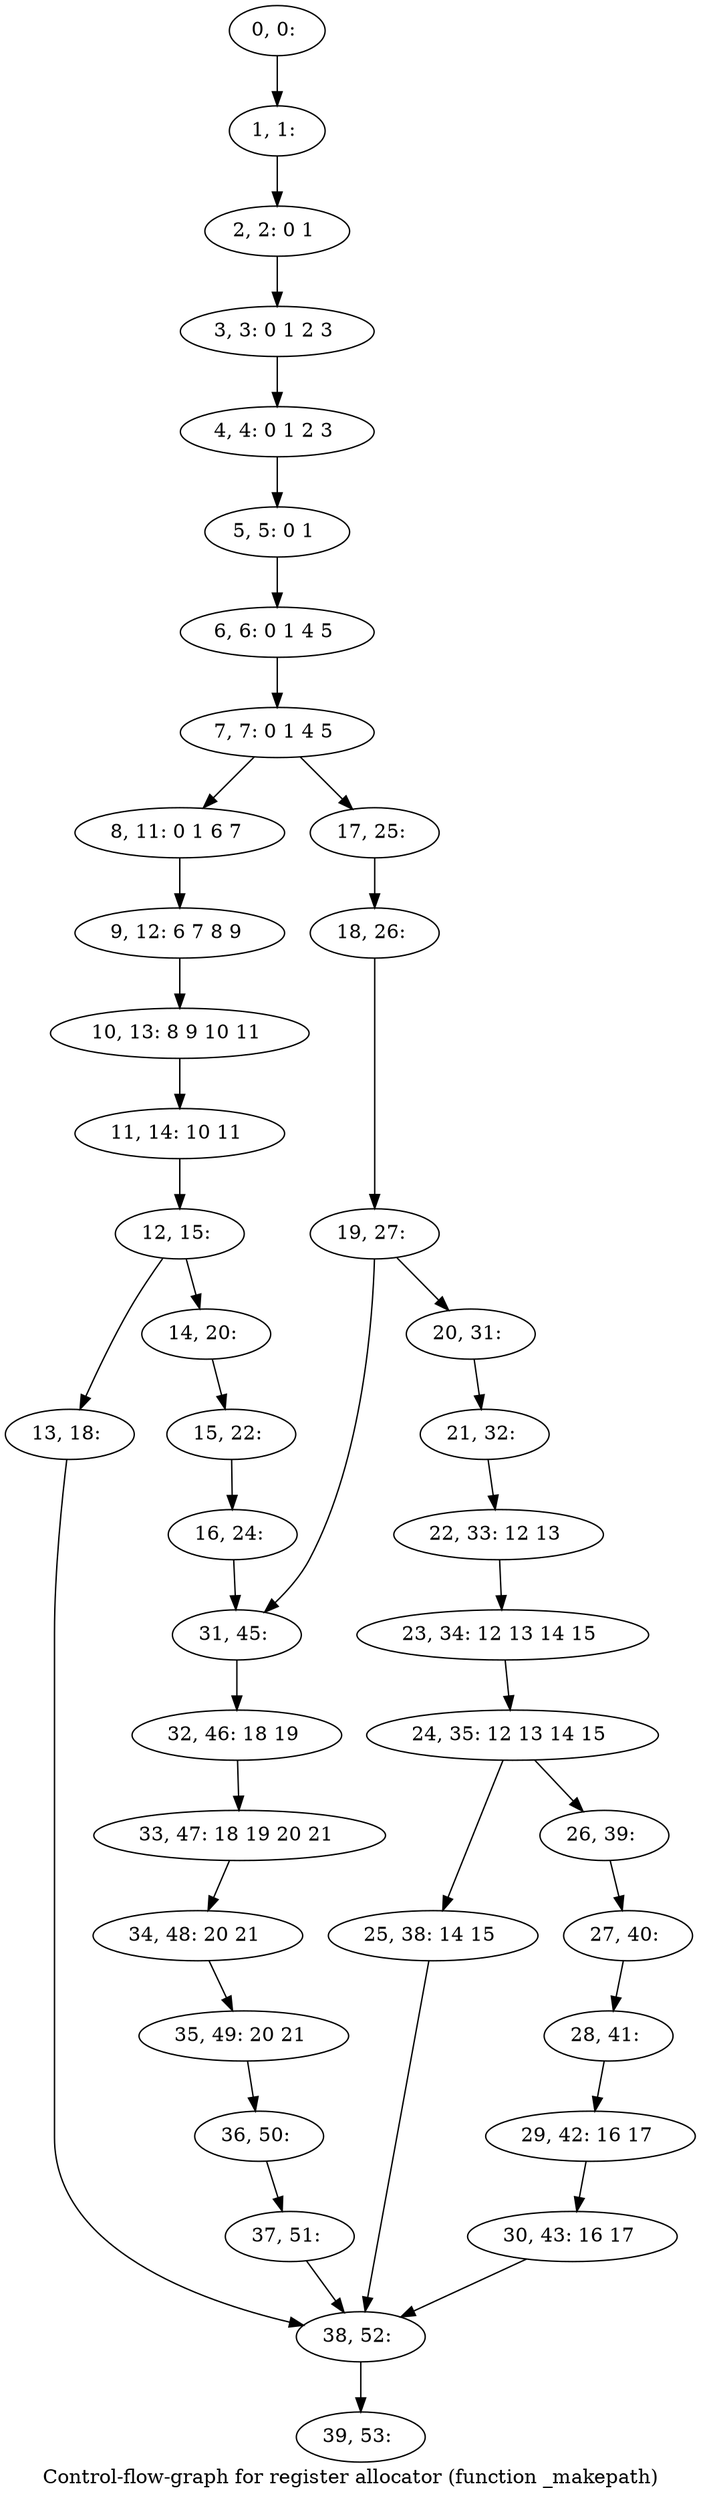 digraph G {
graph [label="Control-flow-graph for register allocator (function _makepath)"]
0[label="0, 0: "];
1[label="1, 1: "];
2[label="2, 2: 0 1 "];
3[label="3, 3: 0 1 2 3 "];
4[label="4, 4: 0 1 2 3 "];
5[label="5, 5: 0 1 "];
6[label="6, 6: 0 1 4 5 "];
7[label="7, 7: 0 1 4 5 "];
8[label="8, 11: 0 1 6 7 "];
9[label="9, 12: 6 7 8 9 "];
10[label="10, 13: 8 9 10 11 "];
11[label="11, 14: 10 11 "];
12[label="12, 15: "];
13[label="13, 18: "];
14[label="14, 20: "];
15[label="15, 22: "];
16[label="16, 24: "];
17[label="17, 25: "];
18[label="18, 26: "];
19[label="19, 27: "];
20[label="20, 31: "];
21[label="21, 32: "];
22[label="22, 33: 12 13 "];
23[label="23, 34: 12 13 14 15 "];
24[label="24, 35: 12 13 14 15 "];
25[label="25, 38: 14 15 "];
26[label="26, 39: "];
27[label="27, 40: "];
28[label="28, 41: "];
29[label="29, 42: 16 17 "];
30[label="30, 43: 16 17 "];
31[label="31, 45: "];
32[label="32, 46: 18 19 "];
33[label="33, 47: 18 19 20 21 "];
34[label="34, 48: 20 21 "];
35[label="35, 49: 20 21 "];
36[label="36, 50: "];
37[label="37, 51: "];
38[label="38, 52: "];
39[label="39, 53: "];
0->1 ;
1->2 ;
2->3 ;
3->4 ;
4->5 ;
5->6 ;
6->7 ;
7->8 ;
7->17 ;
8->9 ;
9->10 ;
10->11 ;
11->12 ;
12->13 ;
12->14 ;
13->38 ;
14->15 ;
15->16 ;
16->31 ;
17->18 ;
18->19 ;
19->20 ;
19->31 ;
20->21 ;
21->22 ;
22->23 ;
23->24 ;
24->25 ;
24->26 ;
25->38 ;
26->27 ;
27->28 ;
28->29 ;
29->30 ;
30->38 ;
31->32 ;
32->33 ;
33->34 ;
34->35 ;
35->36 ;
36->37 ;
37->38 ;
38->39 ;
}
